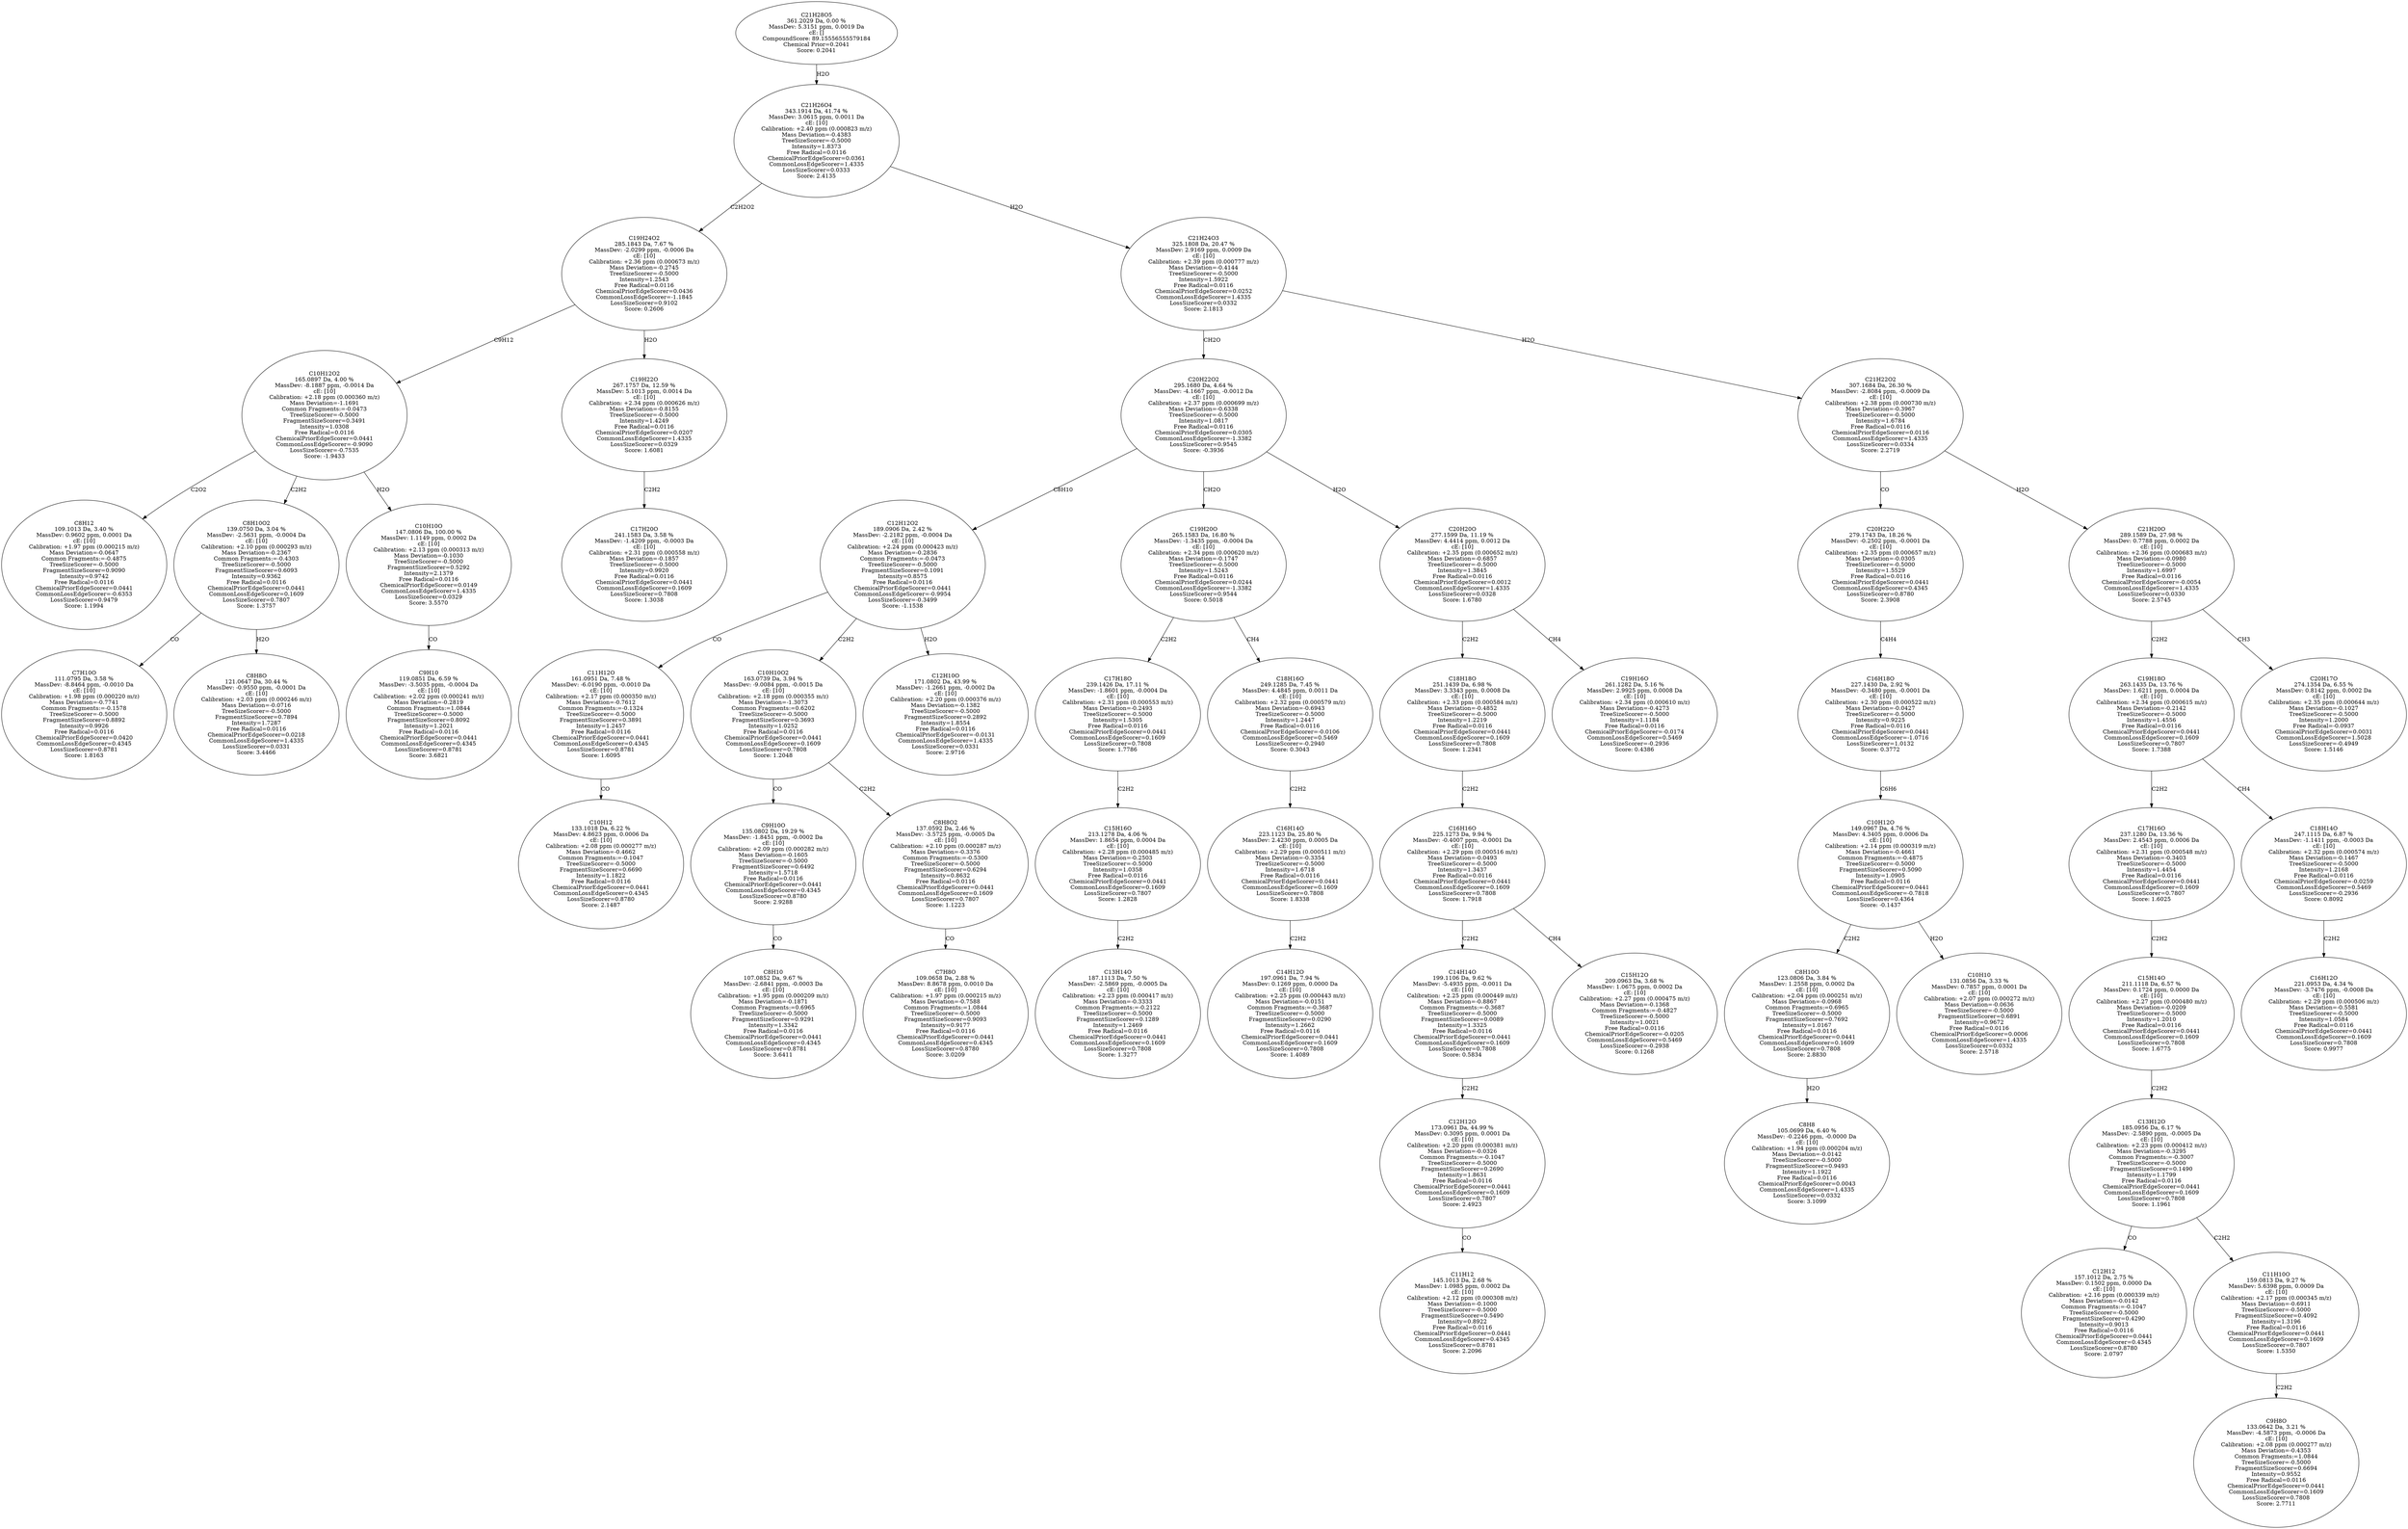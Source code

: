 strict digraph {
v1 [label="C8H12\n109.1013 Da, 3.40 %\nMassDev: 0.9602 ppm, 0.0001 Da\ncE: [10]\nCalibration: +1.97 ppm (0.000215 m/z)\nMass Deviation=-0.0647\nCommon Fragments:=-0.4875\nTreeSizeScorer=-0.5000\nFragmentSizeScorer=0.9090\nIntensity=0.9742\nFree Radical=0.0116\nChemicalPriorEdgeScorer=0.0441\nCommonLossEdgeScorer=-0.6353\nLossSizeScorer=0.9479\nScore: 1.1994"];
v2 [label="C7H10O\n111.0795 Da, 3.58 %\nMassDev: -8.8464 ppm, -0.0010 Da\ncE: [10]\nCalibration: +1.98 ppm (0.000220 m/z)\nMass Deviation=-0.7741\nCommon Fragments:=-0.1578\nTreeSizeScorer=-0.5000\nFragmentSizeScorer=0.8892\nIntensity=0.9926\nFree Radical=0.0116\nChemicalPriorEdgeScorer=0.0420\nCommonLossEdgeScorer=0.4345\nLossSizeScorer=0.8781\nScore: 1.8163"];
v3 [label="C8H8O\n121.0647 Da, 30.44 %\nMassDev: -0.9550 ppm, -0.0001 Da\ncE: [10]\nCalibration: +2.03 ppm (0.000246 m/z)\nMass Deviation=-0.0716\nTreeSizeScorer=-0.5000\nFragmentSizeScorer=0.7894\nIntensity=1.7287\nFree Radical=0.0116\nChemicalPriorEdgeScorer=0.0218\nCommonLossEdgeScorer=1.4335\nLossSizeScorer=0.0331\nScore: 3.4466"];
v4 [label="C8H10O2\n139.0750 Da, 3.04 %\nMassDev: -2.5631 ppm, -0.0004 Da\ncE: [10]\nCalibration: +2.10 ppm (0.000293 m/z)\nMass Deviation=-0.2367\nCommon Fragments:=-0.4303\nTreeSizeScorer=-0.5000\nFragmentSizeScorer=0.6093\nIntensity=0.9362\nFree Radical=0.0116\nChemicalPriorEdgeScorer=0.0441\nCommonLossEdgeScorer=0.1609\nLossSizeScorer=0.7807\nScore: 1.3757"];
v5 [label="C9H10\n119.0851 Da, 6.59 %\nMassDev: -3.5035 ppm, -0.0004 Da\ncE: [10]\nCalibration: +2.02 ppm (0.000241 m/z)\nMass Deviation=-0.2819\nCommon Fragments:=1.0844\nTreeSizeScorer=-0.5000\nFragmentSizeScorer=0.8092\nIntensity=1.2021\nFree Radical=0.0116\nChemicalPriorEdgeScorer=0.0441\nCommonLossEdgeScorer=0.4345\nLossSizeScorer=0.8781\nScore: 3.6821"];
v6 [label="C10H10O\n147.0806 Da, 100.00 %\nMassDev: 1.1149 ppm, 0.0002 Da\ncE: [10]\nCalibration: +2.13 ppm (0.000313 m/z)\nMass Deviation=-0.1030\nTreeSizeScorer=-0.5000\nFragmentSizeScorer=0.5292\nIntensity=2.1379\nFree Radical=0.0116\nChemicalPriorEdgeScorer=0.0149\nCommonLossEdgeScorer=1.4335\nLossSizeScorer=0.0329\nScore: 3.5570"];
v7 [label="C10H12O2\n165.0897 Da, 4.00 %\nMassDev: -8.1887 ppm, -0.0014 Da\ncE: [10]\nCalibration: +2.18 ppm (0.000360 m/z)\nMass Deviation=-1.1691\nCommon Fragments:=-0.0473\nTreeSizeScorer=-0.5000\nFragmentSizeScorer=0.3491\nIntensity=1.0308\nFree Radical=0.0116\nChemicalPriorEdgeScorer=0.0441\nCommonLossEdgeScorer=-0.9090\nLossSizeScorer=-0.7535\nScore: -1.9433"];
v8 [label="C17H20O\n241.1583 Da, 3.58 %\nMassDev: -1.4209 ppm, -0.0003 Da\ncE: [10]\nCalibration: +2.31 ppm (0.000558 m/z)\nMass Deviation=-0.1857\nTreeSizeScorer=-0.5000\nIntensity=0.9920\nFree Radical=0.0116\nChemicalPriorEdgeScorer=0.0441\nCommonLossEdgeScorer=0.1609\nLossSizeScorer=0.7808\nScore: 1.3038"];
v9 [label="C19H22O\n267.1757 Da, 12.59 %\nMassDev: 5.1013 ppm, 0.0014 Da\ncE: [10]\nCalibration: +2.34 ppm (0.000626 m/z)\nMass Deviation=-0.8155\nTreeSizeScorer=-0.5000\nIntensity=1.4249\nFree Radical=0.0116\nChemicalPriorEdgeScorer=0.0207\nCommonLossEdgeScorer=1.4335\nLossSizeScorer=0.0329\nScore: 1.6081"];
v10 [label="C19H24O2\n285.1843 Da, 7.67 %\nMassDev: -2.0299 ppm, -0.0006 Da\ncE: [10]\nCalibration: +2.36 ppm (0.000673 m/z)\nMass Deviation=-0.2745\nTreeSizeScorer=-0.5000\nIntensity=1.2543\nFree Radical=0.0116\nChemicalPriorEdgeScorer=0.0436\nCommonLossEdgeScorer=-1.1845\nLossSizeScorer=0.9102\nScore: 0.2606"];
v11 [label="C10H12\n133.1018 Da, 6.22 %\nMassDev: 4.8623 ppm, 0.0006 Da\ncE: [10]\nCalibration: +2.08 ppm (0.000277 m/z)\nMass Deviation=-0.4662\nCommon Fragments:=-0.1047\nTreeSizeScorer=-0.5000\nFragmentSizeScorer=0.6690\nIntensity=1.1822\nFree Radical=0.0116\nChemicalPriorEdgeScorer=0.0441\nCommonLossEdgeScorer=0.4345\nLossSizeScorer=0.8780\nScore: 2.1487"];
v12 [label="C11H12O\n161.0951 Da, 7.48 %\nMassDev: -6.0190 ppm, -0.0010 Da\ncE: [10]\nCalibration: +2.17 ppm (0.000350 m/z)\nMass Deviation=-0.7612\nCommon Fragments:=-0.1324\nTreeSizeScorer=-0.5000\nFragmentSizeScorer=0.3891\nIntensity=1.2457\nFree Radical=0.0116\nChemicalPriorEdgeScorer=0.0441\nCommonLossEdgeScorer=0.4345\nLossSizeScorer=0.8781\nScore: 1.6095"];
v13 [label="C8H10\n107.0852 Da, 9.67 %\nMassDev: -2.6841 ppm, -0.0003 Da\ncE: [10]\nCalibration: +1.95 ppm (0.000209 m/z)\nMass Deviation=-0.1871\nCommon Fragments:=0.6965\nTreeSizeScorer=-0.5000\nFragmentSizeScorer=0.9291\nIntensity=1.3342\nFree Radical=0.0116\nChemicalPriorEdgeScorer=0.0441\nCommonLossEdgeScorer=0.4345\nLossSizeScorer=0.8781\nScore: 3.6411"];
v14 [label="C9H10O\n135.0802 Da, 19.29 %\nMassDev: -1.8451 ppm, -0.0002 Da\ncE: [10]\nCalibration: +2.09 ppm (0.000282 m/z)\nMass Deviation=-0.1605\nTreeSizeScorer=-0.5000\nFragmentSizeScorer=0.6492\nIntensity=1.5718\nFree Radical=0.0116\nChemicalPriorEdgeScorer=0.0441\nCommonLossEdgeScorer=0.4345\nLossSizeScorer=0.8780\nScore: 2.9288"];
v15 [label="C7H8O\n109.0658 Da, 2.88 %\nMassDev: 8.8678 ppm, 0.0010 Da\ncE: [10]\nCalibration: +1.97 ppm (0.000215 m/z)\nMass Deviation=-0.7588\nCommon Fragments:=1.0844\nTreeSizeScorer=-0.5000\nFragmentSizeScorer=0.9093\nIntensity=0.9177\nFree Radical=0.0116\nChemicalPriorEdgeScorer=0.0441\nCommonLossEdgeScorer=0.4345\nLossSizeScorer=0.8780\nScore: 3.0209"];
v16 [label="C8H8O2\n137.0592 Da, 2.46 %\nMassDev: -3.5725 ppm, -0.0005 Da\ncE: [10]\nCalibration: +2.10 ppm (0.000287 m/z)\nMass Deviation=-0.3376\nCommon Fragments:=-0.5300\nTreeSizeScorer=-0.5000\nFragmentSizeScorer=0.6294\nIntensity=0.8632\nFree Radical=0.0116\nChemicalPriorEdgeScorer=0.0441\nCommonLossEdgeScorer=0.1609\nLossSizeScorer=0.7807\nScore: 1.1223"];
v17 [label="C10H10O2\n163.0739 Da, 3.94 %\nMassDev: -9.0084 ppm, -0.0015 Da\ncE: [10]\nCalibration: +2.18 ppm (0.000355 m/z)\nMass Deviation=-1.3073\nCommon Fragments:=0.6202\nTreeSizeScorer=-0.5000\nFragmentSizeScorer=0.3693\nIntensity=1.0252\nFree Radical=0.0116\nChemicalPriorEdgeScorer=0.0441\nCommonLossEdgeScorer=0.1609\nLossSizeScorer=0.7808\nScore: 1.2048"];
v18 [label="C12H10O\n171.0802 Da, 43.99 %\nMassDev: -1.2661 ppm, -0.0002 Da\ncE: [10]\nCalibration: +2.20 ppm (0.000376 m/z)\nMass Deviation=-0.1382\nTreeSizeScorer=-0.5000\nFragmentSizeScorer=0.2892\nIntensity=1.8554\nFree Radical=0.0116\nChemicalPriorEdgeScorer=-0.0131\nCommonLossEdgeScorer=1.4335\nLossSizeScorer=0.0331\nScore: 2.9716"];
v19 [label="C12H12O2\n189.0906 Da, 2.42 %\nMassDev: -2.2182 ppm, -0.0004 Da\ncE: [10]\nCalibration: +2.24 ppm (0.000423 m/z)\nMass Deviation=-0.2836\nCommon Fragments:=-0.0473\nTreeSizeScorer=-0.5000\nFragmentSizeScorer=0.1091\nIntensity=0.8575\nFree Radical=0.0116\nChemicalPriorEdgeScorer=0.0441\nCommonLossEdgeScorer=-0.9954\nLossSizeScorer=-0.3499\nScore: -1.1538"];
v20 [label="C13H14O\n187.1113 Da, 7.50 %\nMassDev: -2.5869 ppm, -0.0005 Da\ncE: [10]\nCalibration: +2.23 ppm (0.000417 m/z)\nMass Deviation=-0.3333\nCommon Fragments:=-0.2122\nTreeSizeScorer=-0.5000\nFragmentSizeScorer=0.1289\nIntensity=1.2469\nFree Radical=0.0116\nChemicalPriorEdgeScorer=0.0441\nCommonLossEdgeScorer=0.1609\nLossSizeScorer=0.7808\nScore: 1.3277"];
v21 [label="C15H16O\n213.1278 Da, 4.06 %\nMassDev: 1.8654 ppm, 0.0004 Da\ncE: [10]\nCalibration: +2.28 ppm (0.000485 m/z)\nMass Deviation=-0.2503\nTreeSizeScorer=-0.5000\nIntensity=1.0358\nFree Radical=0.0116\nChemicalPriorEdgeScorer=0.0441\nCommonLossEdgeScorer=0.1609\nLossSizeScorer=0.7807\nScore: 1.2828"];
v22 [label="C17H18O\n239.1426 Da, 17.11 %\nMassDev: -1.8601 ppm, -0.0004 Da\ncE: [10]\nCalibration: +2.31 ppm (0.000553 m/z)\nMass Deviation=-0.2493\nTreeSizeScorer=-0.5000\nIntensity=1.5305\nFree Radical=0.0116\nChemicalPriorEdgeScorer=0.0441\nCommonLossEdgeScorer=0.1609\nLossSizeScorer=0.7808\nScore: 1.7786"];
v23 [label="C14H12O\n197.0961 Da, 7.94 %\nMassDev: 0.1269 ppm, 0.0000 Da\ncE: [10]\nCalibration: +2.25 ppm (0.000443 m/z)\nMass Deviation=-0.0151\nCommon Fragments:=-0.3687\nTreeSizeScorer=-0.5000\nFragmentSizeScorer=0.0290\nIntensity=1.2662\nFree Radical=0.0116\nChemicalPriorEdgeScorer=0.0441\nCommonLossEdgeScorer=0.1609\nLossSizeScorer=0.7808\nScore: 1.4089"];
v24 [label="C16H14O\n223.1123 Da, 25.80 %\nMassDev: 2.4230 ppm, 0.0005 Da\ncE: [10]\nCalibration: +2.29 ppm (0.000511 m/z)\nMass Deviation=-0.3354\nTreeSizeScorer=-0.5000\nIntensity=1.6718\nFree Radical=0.0116\nChemicalPriorEdgeScorer=0.0441\nCommonLossEdgeScorer=0.1609\nLossSizeScorer=0.7808\nScore: 1.8338"];
v25 [label="C18H16O\n249.1285 Da, 7.45 %\nMassDev: 4.4845 ppm, 0.0011 Da\ncE: [10]\nCalibration: +2.32 ppm (0.000579 m/z)\nMass Deviation=-0.6943\nTreeSizeScorer=-0.5000\nIntensity=1.2447\nFree Radical=0.0116\nChemicalPriorEdgeScorer=-0.0106\nCommonLossEdgeScorer=0.5469\nLossSizeScorer=-0.2940\nScore: 0.3043"];
v26 [label="C19H20O\n265.1583 Da, 16.80 %\nMassDev: -1.3435 ppm, -0.0004 Da\ncE: [10]\nCalibration: +2.34 ppm (0.000620 m/z)\nMass Deviation=-0.1747\nTreeSizeScorer=-0.5000\nIntensity=1.5243\nFree Radical=0.0116\nChemicalPriorEdgeScorer=0.0244\nCommonLossEdgeScorer=-1.3382\nLossSizeScorer=0.9544\nScore: 0.5018"];
v27 [label="C11H12\n145.1013 Da, 2.68 %\nMassDev: 1.0985 ppm, 0.0002 Da\ncE: [10]\nCalibration: +2.12 ppm (0.000308 m/z)\nMass Deviation=-0.1000\nTreeSizeScorer=-0.5000\nFragmentSizeScorer=0.5490\nIntensity=0.8922\nFree Radical=0.0116\nChemicalPriorEdgeScorer=0.0441\nCommonLossEdgeScorer=0.4345\nLossSizeScorer=0.8781\nScore: 2.2096"];
v28 [label="C12H12O\n173.0961 Da, 44.99 %\nMassDev: 0.3095 ppm, 0.0001 Da\ncE: [10]\nCalibration: +2.20 ppm (0.000381 m/z)\nMass Deviation=-0.0326\nCommon Fragments:=-0.1047\nTreeSizeScorer=-0.5000\nFragmentSizeScorer=0.2690\nIntensity=1.8631\nFree Radical=0.0116\nChemicalPriorEdgeScorer=0.0441\nCommonLossEdgeScorer=0.1609\nLossSizeScorer=0.7807\nScore: 2.4923"];
v29 [label="C14H14O\n199.1106 Da, 9.62 %\nMassDev: -5.4935 ppm, -0.0011 Da\ncE: [10]\nCalibration: +2.25 ppm (0.000449 m/z)\nMass Deviation=-0.8867\nCommon Fragments:=-0.3687\nTreeSizeScorer=-0.5000\nFragmentSizeScorer=0.0089\nIntensity=1.3325\nFree Radical=0.0116\nChemicalPriorEdgeScorer=0.0441\nCommonLossEdgeScorer=0.1609\nLossSizeScorer=0.7808\nScore: 0.5834"];
v30 [label="C15H12O\n209.0963 Da, 3.68 %\nMassDev: 1.0675 ppm, 0.0002 Da\ncE: [10]\nCalibration: +2.27 ppm (0.000475 m/z)\nMass Deviation=-0.1368\nCommon Fragments:=-0.4827\nTreeSizeScorer=-0.5000\nIntensity=1.0021\nFree Radical=0.0116\nChemicalPriorEdgeScorer=-0.0205\nCommonLossEdgeScorer=0.5469\nLossSizeScorer=-0.2938\nScore: 0.1268"];
v31 [label="C16H16O\n225.1273 Da, 9.94 %\nMassDev: -0.4007 ppm, -0.0001 Da\ncE: [10]\nCalibration: +2.29 ppm (0.000516 m/z)\nMass Deviation=-0.0493\nTreeSizeScorer=-0.5000\nIntensity=1.3437\nFree Radical=0.0116\nChemicalPriorEdgeScorer=0.0441\nCommonLossEdgeScorer=0.1609\nLossSizeScorer=0.7808\nScore: 1.7918"];
v32 [label="C18H18O\n251.1439 Da, 6.98 %\nMassDev: 3.3343 ppm, 0.0008 Da\ncE: [10]\nCalibration: +2.33 ppm (0.000584 m/z)\nMass Deviation=-0.4852\nTreeSizeScorer=-0.5000\nIntensity=1.2219\nFree Radical=0.0116\nChemicalPriorEdgeScorer=0.0441\nCommonLossEdgeScorer=0.1609\nLossSizeScorer=0.7808\nScore: 1.2341"];
v33 [label="C19H16O\n261.1282 Da, 5.16 %\nMassDev: 2.9925 ppm, 0.0008 Da\ncE: [10]\nCalibration: +2.34 ppm (0.000610 m/z)\nMass Deviation=-0.4273\nTreeSizeScorer=-0.5000\nIntensity=1.1184\nFree Radical=0.0116\nChemicalPriorEdgeScorer=-0.0174\nCommonLossEdgeScorer=0.5469\nLossSizeScorer=-0.2936\nScore: 0.4386"];
v34 [label="C20H20O\n277.1599 Da, 11.19 %\nMassDev: 4.4414 ppm, 0.0012 Da\ncE: [10]\nCalibration: +2.35 ppm (0.000652 m/z)\nMass Deviation=-0.6857\nTreeSizeScorer=-0.5000\nIntensity=1.3845\nFree Radical=0.0116\nChemicalPriorEdgeScorer=0.0012\nCommonLossEdgeScorer=1.4335\nLossSizeScorer=0.0328\nScore: 1.6780"];
v35 [label="C20H22O2\n295.1680 Da, 4.64 %\nMassDev: -4.1667 ppm, -0.0012 Da\ncE: [10]\nCalibration: +2.37 ppm (0.000699 m/z)\nMass Deviation=-0.6338\nTreeSizeScorer=-0.5000\nIntensity=1.0817\nFree Radical=0.0116\nChemicalPriorEdgeScorer=0.0305\nCommonLossEdgeScorer=-1.3382\nLossSizeScorer=0.9545\nScore: -0.3936"];
v36 [label="C8H8\n105.0699 Da, 6.40 %\nMassDev: -0.2246 ppm, -0.0000 Da\ncE: [10]\nCalibration: +1.94 ppm (0.000204 m/z)\nMass Deviation=-0.0142\nTreeSizeScorer=-0.5000\nFragmentSizeScorer=0.9493\nIntensity=1.1922\nFree Radical=0.0116\nChemicalPriorEdgeScorer=0.0043\nCommonLossEdgeScorer=1.4335\nLossSizeScorer=0.0332\nScore: 3.1099"];
v37 [label="C8H10O\n123.0806 Da, 3.84 %\nMassDev: 1.2558 ppm, 0.0002 Da\ncE: [10]\nCalibration: +2.04 ppm (0.000251 m/z)\nMass Deviation=-0.0968\nCommon Fragments:=0.6965\nTreeSizeScorer=-0.5000\nFragmentSizeScorer=0.7692\nIntensity=1.0167\nFree Radical=0.0116\nChemicalPriorEdgeScorer=0.0441\nCommonLossEdgeScorer=0.1609\nLossSizeScorer=0.7808\nScore: 2.8830"];
v38 [label="C10H10\n131.0856 Da, 3.33 %\nMassDev: 0.7857 ppm, 0.0001 Da\ncE: [10]\nCalibration: +2.07 ppm (0.000272 m/z)\nMass Deviation=-0.0636\nTreeSizeScorer=-0.5000\nFragmentSizeScorer=0.6891\nIntensity=0.9672\nFree Radical=0.0116\nChemicalPriorEdgeScorer=0.0006\nCommonLossEdgeScorer=1.4335\nLossSizeScorer=0.0332\nScore: 2.5718"];
v39 [label="C10H12O\n149.0967 Da, 4.76 %\nMassDev: 4.3405 ppm, 0.0006 Da\ncE: [10]\nCalibration: +2.14 ppm (0.000319 m/z)\nMass Deviation=-0.4661\nCommon Fragments:=-0.4875\nTreeSizeScorer=-0.5000\nFragmentSizeScorer=0.5090\nIntensity=1.0905\nFree Radical=0.0116\nChemicalPriorEdgeScorer=0.0441\nCommonLossEdgeScorer=-0.7818\nLossSizeScorer=0.4364\nScore: -0.1437"];
v40 [label="C16H18O\n227.1430 Da, 2.92 %\nMassDev: -0.3480 ppm, -0.0001 Da\ncE: [10]\nCalibration: +2.30 ppm (0.000522 m/z)\nMass Deviation=-0.0427\nTreeSizeScorer=-0.5000\nIntensity=0.9225\nFree Radical=0.0116\nChemicalPriorEdgeScorer=0.0441\nCommonLossEdgeScorer=-1.0716\nLossSizeScorer=1.0132\nScore: 0.3772"];
v41 [label="C20H22O\n279.1743 Da, 18.26 %\nMassDev: -0.2502 ppm, -0.0001 Da\ncE: [10]\nCalibration: +2.35 ppm (0.000657 m/z)\nMass Deviation=-0.0305\nTreeSizeScorer=-0.5000\nIntensity=1.5529\nFree Radical=0.0116\nChemicalPriorEdgeScorer=0.0441\nCommonLossEdgeScorer=0.4345\nLossSizeScorer=0.8780\nScore: 2.3908"];
v42 [label="C12H12\n157.1012 Da, 2.75 %\nMassDev: 0.1502 ppm, 0.0000 Da\ncE: [10]\nCalibration: +2.16 ppm (0.000339 m/z)\nMass Deviation=-0.0142\nCommon Fragments:=-0.1047\nTreeSizeScorer=-0.5000\nFragmentSizeScorer=0.4290\nIntensity=0.9013\nFree Radical=0.0116\nChemicalPriorEdgeScorer=0.0441\nCommonLossEdgeScorer=0.4345\nLossSizeScorer=0.8780\nScore: 2.0797"];
v43 [label="C9H8O\n133.0642 Da, 3.21 %\nMassDev: -4.5873 ppm, -0.0006 Da\ncE: [10]\nCalibration: +2.08 ppm (0.000277 m/z)\nMass Deviation=-0.4353\nCommon Fragments:=1.0844\nTreeSizeScorer=-0.5000\nFragmentSizeScorer=0.6694\nIntensity=0.9552\nFree Radical=0.0116\nChemicalPriorEdgeScorer=0.0441\nCommonLossEdgeScorer=0.1609\nLossSizeScorer=0.7808\nScore: 2.7711"];
v44 [label="C11H10O\n159.0813 Da, 9.27 %\nMassDev: 5.6398 ppm, 0.0009 Da\ncE: [10]\nCalibration: +2.17 ppm (0.000345 m/z)\nMass Deviation=-0.6911\nTreeSizeScorer=-0.5000\nFragmentSizeScorer=0.4092\nIntensity=1.3196\nFree Radical=0.0116\nChemicalPriorEdgeScorer=0.0441\nCommonLossEdgeScorer=0.1609\nLossSizeScorer=0.7807\nScore: 1.5350"];
v45 [label="C13H12O\n185.0956 Da, 6.17 %\nMassDev: -2.5890 ppm, -0.0005 Da\ncE: [10]\nCalibration: +2.23 ppm (0.000412 m/z)\nMass Deviation=-0.3295\nCommon Fragments:=-0.3007\nTreeSizeScorer=-0.5000\nFragmentSizeScorer=0.1490\nIntensity=1.1799\nFree Radical=0.0116\nChemicalPriorEdgeScorer=0.0441\nCommonLossEdgeScorer=0.1609\nLossSizeScorer=0.7808\nScore: 1.1961"];
v46 [label="C15H14O\n211.1118 Da, 6.57 %\nMassDev: 0.1724 ppm, 0.0000 Da\ncE: [10]\nCalibration: +2.27 ppm (0.000480 m/z)\nMass Deviation=-0.0209\nTreeSizeScorer=-0.5000\nIntensity=1.2010\nFree Radical=0.0116\nChemicalPriorEdgeScorer=0.0441\nCommonLossEdgeScorer=0.1609\nLossSizeScorer=0.7808\nScore: 1.6775"];
v47 [label="C17H16O\n237.1280 Da, 13.36 %\nMassDev: 2.4543 ppm, 0.0006 Da\ncE: [10]\nCalibration: +2.31 ppm (0.000548 m/z)\nMass Deviation=-0.3403\nTreeSizeScorer=-0.5000\nIntensity=1.4454\nFree Radical=0.0116\nChemicalPriorEdgeScorer=0.0441\nCommonLossEdgeScorer=0.1609\nLossSizeScorer=0.7807\nScore: 1.6025"];
v48 [label="C16H12O\n221.0953 Da, 4.34 %\nMassDev: -3.7476 ppm, -0.0008 Da\ncE: [10]\nCalibration: +2.29 ppm (0.000506 m/z)\nMass Deviation=-0.5581\nTreeSizeScorer=-0.5000\nIntensity=1.0584\nFree Radical=0.0116\nChemicalPriorEdgeScorer=0.0441\nCommonLossEdgeScorer=0.1609\nLossSizeScorer=0.7808\nScore: 0.9977"];
v49 [label="C18H14O\n247.1115 Da, 6.87 %\nMassDev: -1.1411 ppm, -0.0003 Da\ncE: [10]\nCalibration: +2.32 ppm (0.000574 m/z)\nMass Deviation=-0.1467\nTreeSizeScorer=-0.5000\nIntensity=1.2168\nFree Radical=0.0116\nChemicalPriorEdgeScorer=-0.0259\nCommonLossEdgeScorer=0.5469\nLossSizeScorer=-0.2936\nScore: 0.8092"];
v50 [label="C19H18O\n263.1435 Da, 13.76 %\nMassDev: 1.6211 ppm, 0.0004 Da\ncE: [10]\nCalibration: +2.34 ppm (0.000615 m/z)\nMass Deviation=-0.2142\nTreeSizeScorer=-0.5000\nIntensity=1.4556\nFree Radical=0.0116\nChemicalPriorEdgeScorer=0.0441\nCommonLossEdgeScorer=0.1609\nLossSizeScorer=0.7807\nScore: 1.7388"];
v51 [label="C20H17O\n274.1354 Da, 6.55 %\nMassDev: 0.8142 ppm, 0.0002 Da\ncE: [10]\nCalibration: +2.35 ppm (0.000644 m/z)\nMass Deviation=-0.1027\nTreeSizeScorer=-0.5000\nIntensity=1.2000\nFree Radical=-0.0937\nChemicalPriorEdgeScorer=0.0031\nCommonLossEdgeScorer=1.5028\nLossSizeScorer=-0.4949\nScore: 1.5146"];
v52 [label="C21H20O\n289.1589 Da, 27.98 %\nMassDev: 0.7788 ppm, 0.0002 Da\ncE: [10]\nCalibration: +2.36 ppm (0.000683 m/z)\nMass Deviation=-0.0980\nTreeSizeScorer=-0.5000\nIntensity=1.6997\nFree Radical=0.0116\nChemicalPriorEdgeScorer=-0.0054\nCommonLossEdgeScorer=1.4335\nLossSizeScorer=0.0330\nScore: 2.5745"];
v53 [label="C21H22O2\n307.1684 Da, 26.30 %\nMassDev: -2.8084 ppm, -0.0009 Da\ncE: [10]\nCalibration: +2.38 ppm (0.000730 m/z)\nMass Deviation=-0.3967\nTreeSizeScorer=-0.5000\nIntensity=1.6784\nFree Radical=0.0116\nChemicalPriorEdgeScorer=0.0116\nCommonLossEdgeScorer=1.4335\nLossSizeScorer=0.0334\nScore: 2.2719"];
v54 [label="C21H24O3\n325.1808 Da, 20.47 %\nMassDev: 2.9169 ppm, 0.0009 Da\ncE: [10]\nCalibration: +2.39 ppm (0.000777 m/z)\nMass Deviation=-0.4144\nTreeSizeScorer=-0.5000\nIntensity=1.5922\nFree Radical=0.0116\nChemicalPriorEdgeScorer=0.0252\nCommonLossEdgeScorer=1.4335\nLossSizeScorer=0.0332\nScore: 2.1813"];
v55 [label="C21H26O4\n343.1914 Da, 41.74 %\nMassDev: 3.0615 ppm, 0.0011 Da\ncE: [10]\nCalibration: +2.40 ppm (0.000823 m/z)\nMass Deviation=-0.4383\nTreeSizeScorer=-0.5000\nIntensity=1.8373\nFree Radical=0.0116\nChemicalPriorEdgeScorer=0.0361\nCommonLossEdgeScorer=1.4335\nLossSizeScorer=0.0333\nScore: 2.4135"];
v56 [label="C21H28O5\n361.2029 Da, 0.00 %\nMassDev: 5.3151 ppm, 0.0019 Da\ncE: []\nCompoundScore: 89.15556555579184\nChemical Prior=0.2041\nScore: 0.2041"];
v7 -> v1 [label="C2O2"];
v4 -> v2 [label="CO"];
v4 -> v3 [label="H2O"];
v7 -> v4 [label="C2H2"];
v6 -> v5 [label="CO"];
v7 -> v6 [label="H2O"];
v10 -> v7 [label="C9H12"];
v9 -> v8 [label="C2H2"];
v10 -> v9 [label="H2O"];
v55 -> v10 [label="C2H2O2"];
v12 -> v11 [label="CO"];
v19 -> v12 [label="CO"];
v14 -> v13 [label="CO"];
v17 -> v14 [label="CO"];
v16 -> v15 [label="CO"];
v17 -> v16 [label="C2H2"];
v19 -> v17 [label="C2H2"];
v19 -> v18 [label="H2O"];
v35 -> v19 [label="C8H10"];
v21 -> v20 [label="C2H2"];
v22 -> v21 [label="C2H2"];
v26 -> v22 [label="C2H2"];
v24 -> v23 [label="C2H2"];
v25 -> v24 [label="C2H2"];
v26 -> v25 [label="CH4"];
v35 -> v26 [label="CH2O"];
v28 -> v27 [label="CO"];
v29 -> v28 [label="C2H2"];
v31 -> v29 [label="C2H2"];
v31 -> v30 [label="CH4"];
v32 -> v31 [label="C2H2"];
v34 -> v32 [label="C2H2"];
v34 -> v33 [label="CH4"];
v35 -> v34 [label="H2O"];
v54 -> v35 [label="CH2O"];
v37 -> v36 [label="H2O"];
v39 -> v37 [label="C2H2"];
v39 -> v38 [label="H2O"];
v40 -> v39 [label="C6H6"];
v41 -> v40 [label="C4H4"];
v53 -> v41 [label="CO"];
v45 -> v42 [label="CO"];
v44 -> v43 [label="C2H2"];
v45 -> v44 [label="C2H2"];
v46 -> v45 [label="C2H2"];
v47 -> v46 [label="C2H2"];
v50 -> v47 [label="C2H2"];
v49 -> v48 [label="C2H2"];
v50 -> v49 [label="CH4"];
v52 -> v50 [label="C2H2"];
v52 -> v51 [label="CH3"];
v53 -> v52 [label="H2O"];
v54 -> v53 [label="H2O"];
v55 -> v54 [label="H2O"];
v56 -> v55 [label="H2O"];
}